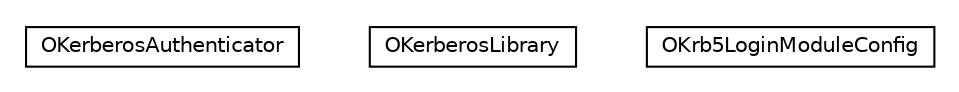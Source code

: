 #!/usr/local/bin/dot
#
# Class diagram 
# Generated by UMLGraph version R5_6-24-gf6e263 (http://www.umlgraph.org/)
#

digraph G {
	edge [fontname="Helvetica",fontsize=10,labelfontname="Helvetica",labelfontsize=10];
	node [fontname="Helvetica",fontsize=10,shape=plaintext];
	nodesep=0.25;
	ranksep=0.5;
	// com.orientechnologies.security.kerberos.OKerberosAuthenticator
	c603048 [label=<<table title="com.orientechnologies.security.kerberos.OKerberosAuthenticator" border="0" cellborder="1" cellspacing="0" cellpadding="2" port="p" href="./OKerberosAuthenticator.html">
		<tr><td><table border="0" cellspacing="0" cellpadding="1">
<tr><td align="center" balign="center"> OKerberosAuthenticator </td></tr>
		</table></td></tr>
		</table>>, URL="./OKerberosAuthenticator.html", fontname="Helvetica", fontcolor="black", fontsize=10.0];
	// com.orientechnologies.security.kerberos.OKerberosLibrary
	c603049 [label=<<table title="com.orientechnologies.security.kerberos.OKerberosLibrary" border="0" cellborder="1" cellspacing="0" cellpadding="2" port="p" href="./OKerberosLibrary.html">
		<tr><td><table border="0" cellspacing="0" cellpadding="1">
<tr><td align="center" balign="center"> OKerberosLibrary </td></tr>
		</table></td></tr>
		</table>>, URL="./OKerberosLibrary.html", fontname="Helvetica", fontcolor="black", fontsize=10.0];
	// com.orientechnologies.security.kerberos.OKrb5LoginModuleConfig
	c603050 [label=<<table title="com.orientechnologies.security.kerberos.OKrb5LoginModuleConfig" border="0" cellborder="1" cellspacing="0" cellpadding="2" port="p" href="./OKrb5LoginModuleConfig.html">
		<tr><td><table border="0" cellspacing="0" cellpadding="1">
<tr><td align="center" balign="center"> OKrb5LoginModuleConfig </td></tr>
		</table></td></tr>
		</table>>, URL="./OKrb5LoginModuleConfig.html", fontname="Helvetica", fontcolor="black", fontsize=10.0];
}

